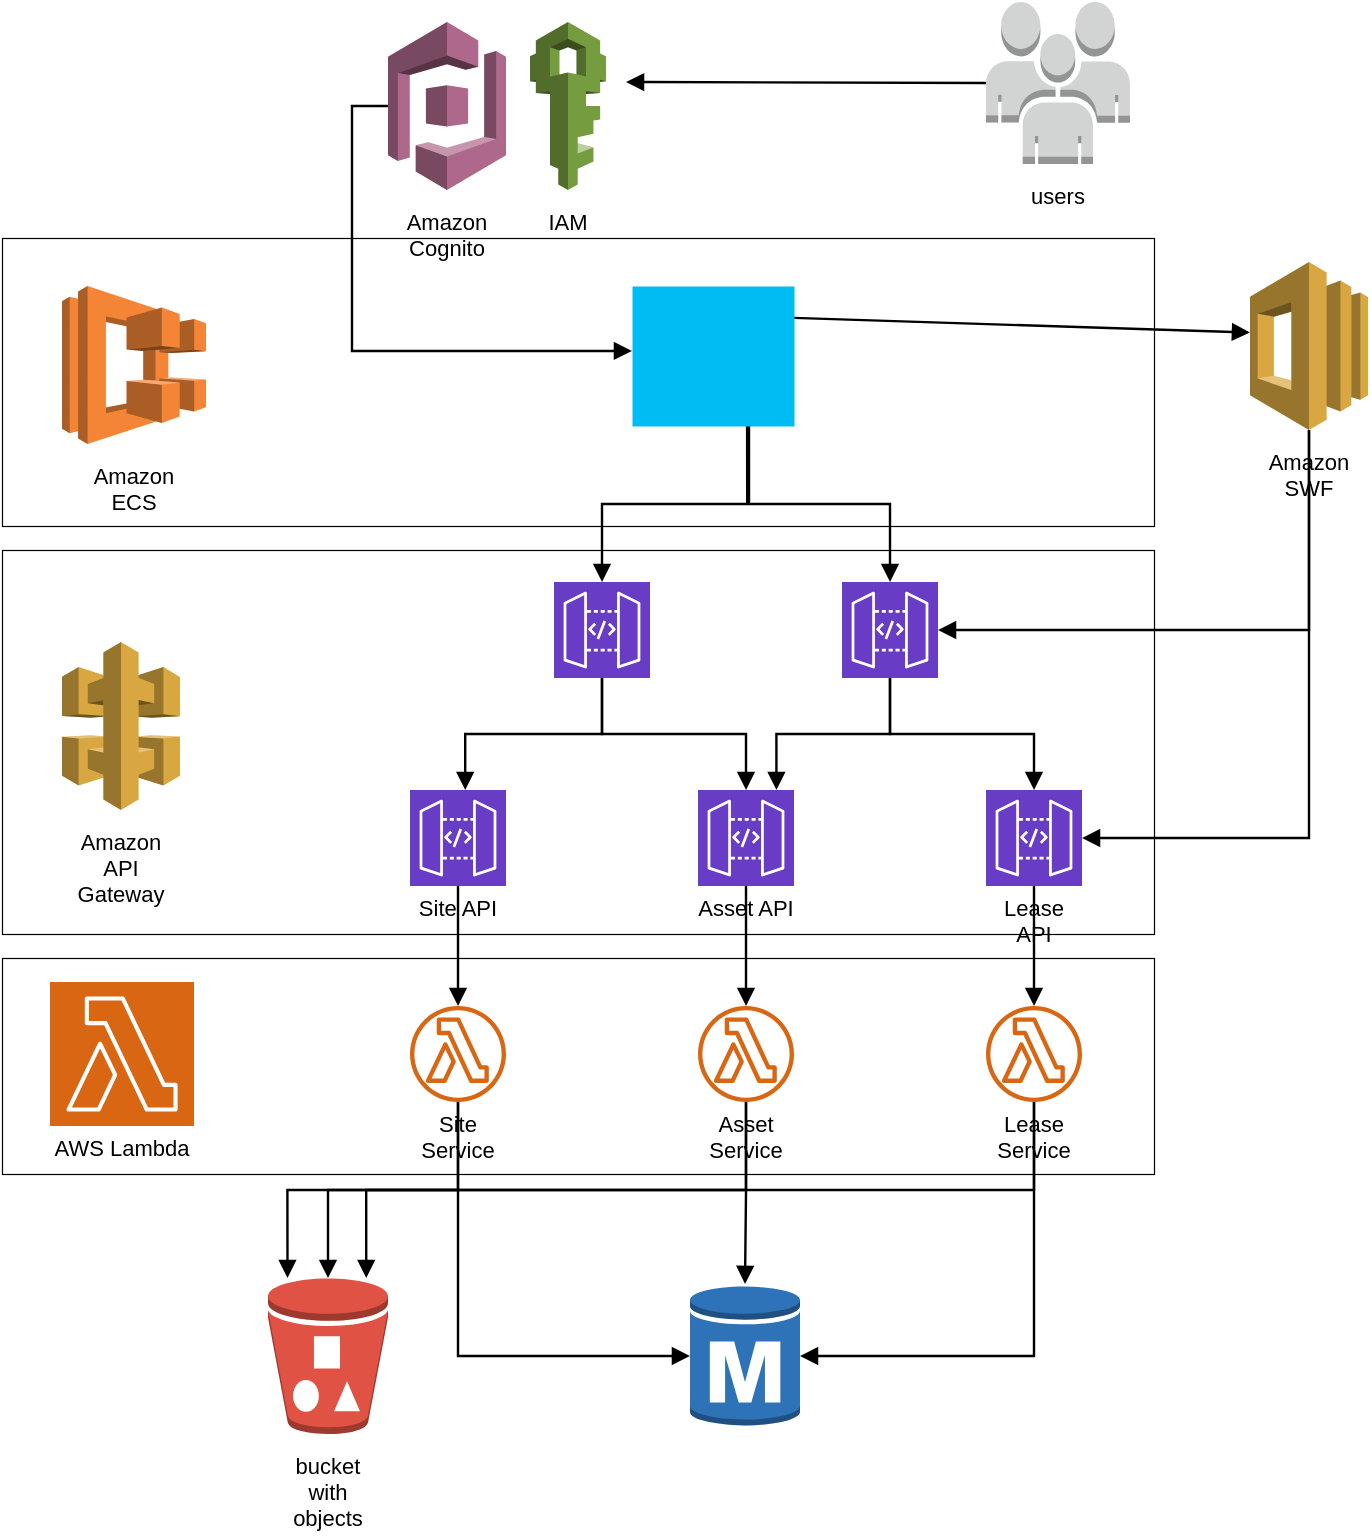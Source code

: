 <mxfile version="12.6.1" type="github"><diagram id="feYRD5byYo0tL7xXqBnJ" name="Page-1"><mxGraphModel dx="1361" dy="748" grid="1" gridSize="10" guides="1" tooltips="1" connect="1" arrows="1" fold="1" page="1" pageScale="1" pageWidth="827" pageHeight="1169" math="0" shadow="0"><root><mxCell id="0"/><mxCell id="1" parent="0"/><mxCell id="4ikhPjmQFLZL6pyKQRip-1" value="" style="html=1;whiteSpace=wrap;shape=mxgraph.aws3.rds_db_instance;labelPosition=center;verticalLabelPosition=bottom;align=center;verticalAlign=top;fontSize=11;spacing=5;strokeOpacity=100;fillColor=#2e73b8;strokeWidth=1.2;" vertex="1" parent="1"><mxGeometry x="416" y="703" width="55" height="72" as="geometry"/></mxCell><mxCell id="4ikhPjmQFLZL6pyKQRip-2" value="AWS Lambda" style="html=1;whiteSpace=wrap;shape=mxgraph.aws4.resourceIcon;resIcon=mxgraph.aws4.lambda;verticalLabelPosition=bottom;align=center;verticalAlign=top;strokeColor=#ffffff;fontSize=11;spacing=0;strokeOpacity=100;fillColor=#d86613;strokeWidth=1.2;" vertex="1" parent="1"><mxGeometry x="96" y="552" width="72" height="72" as="geometry"/></mxCell><mxCell id="4ikhPjmQFLZL6pyKQRip-3" value="Site Service" style="html=1;whiteSpace=wrap;shape=mxgraph.aws4.lambda_function;verticalLabelPosition=bottom;align=center;verticalAlign=top;strokeColor=none;fontSize=11;spacing=0;strokeOpacity=100;fillColor=#d86613;strokeWidth=1.2;" vertex="1" parent="1"><mxGeometry x="276" y="564" width="48" height="48" as="geometry"/></mxCell><mxCell id="4ikhPjmQFLZL6pyKQRip-4" value="Asset Service" style="html=1;whiteSpace=wrap;shape=mxgraph.aws4.lambda_function;verticalLabelPosition=bottom;align=center;verticalAlign=top;strokeColor=none;fontSize=11;spacing=0;strokeOpacity=100;fillColor=#d86613;strokeWidth=1.2;" vertex="1" parent="1"><mxGeometry x="420" y="564" width="48" height="48" as="geometry"/></mxCell><mxCell id="4ikhPjmQFLZL6pyKQRip-5" value="Lease Service" style="html=1;whiteSpace=wrap;shape=mxgraph.aws4.lambda_function;verticalLabelPosition=bottom;align=center;verticalAlign=top;strokeColor=none;fontSize=11;spacing=0;strokeOpacity=100;fillColor=#d86613;strokeWidth=1.2;" vertex="1" parent="1"><mxGeometry x="564" y="564" width="48" height="48" as="geometry"/></mxCell><mxCell id="4ikhPjmQFLZL6pyKQRip-6" value="Site API" style="html=1;whiteSpace=wrap;shape=mxgraph.aws4.resourceIcon;resIcon=mxgraph.aws4.api_gateway;labelPosition=center;verticalLabelPosition=bottom;align=center;verticalAlign=top;strokeColor=#ffffff;fontSize=11;spacing=0;strokeOpacity=100;fillColor=#693cc5;strokeWidth=1.2;" vertex="1" parent="1"><mxGeometry x="276" y="456" width="48" height="48" as="geometry"/></mxCell><mxCell id="4ikhPjmQFLZL6pyKQRip-7" value="Asset API" style="html=1;whiteSpace=wrap;shape=mxgraph.aws4.resourceIcon;resIcon=mxgraph.aws4.api_gateway;labelPosition=center;verticalLabelPosition=bottom;align=center;verticalAlign=top;strokeColor=#ffffff;fontSize=11;spacing=0;strokeOpacity=100;fillColor=#693cc5;strokeWidth=1.2;" vertex="1" parent="1"><mxGeometry x="420" y="456" width="48" height="48" as="geometry"/></mxCell><mxCell id="4ikhPjmQFLZL6pyKQRip-8" value="Lease API" style="html=1;whiteSpace=wrap;shape=mxgraph.aws4.resourceIcon;resIcon=mxgraph.aws4.api_gateway;labelPosition=center;verticalLabelPosition=bottom;align=center;verticalAlign=top;strokeColor=#ffffff;fontSize=11;spacing=0;strokeOpacity=100;fillColor=#693cc5;strokeWidth=1.2;" vertex="1" parent="1"><mxGeometry x="564" y="456" width="48" height="48" as="geometry"/></mxCell><mxCell id="4ikhPjmQFLZL6pyKQRip-9" value="Amazon ECS" style="html=1;whiteSpace=wrap;shape=mxgraph.aws3.ecs;labelPosition=center;verticalLabelPosition=bottom;align=center;verticalAlign=top;fontSize=11;spacing=5;strokeOpacity=100;fillColor=#f58536;strokeWidth=1.2;" vertex="1" parent="1"><mxGeometry x="102" y="204" width="72" height="79" as="geometry"/></mxCell><mxCell id="4ikhPjmQFLZL6pyKQRip-10" value="" style="html=1;jettySize=18;fontSize=11;strokeOpacity=100;strokeWidth=1.2;rounded=1;arcSize=0;edgeStyle=orthogonalEdgeStyle;startArrow=none;endArrow=block;endFill=1;exitX=0.5;exitY=1;exitPerimeter=1;entryX=7.723e-17;entryY=0.5;entryPerimeter=1;" edge="1" parent="1" source="4ikhPjmQFLZL6pyKQRip-3" target="4ikhPjmQFLZL6pyKQRip-1"><mxGeometry width="100" height="100" relative="1" as="geometry"/></mxCell><mxCell id="4ikhPjmQFLZL6pyKQRip-11" value="" style="html=1;jettySize=18;fontSize=11;strokeOpacity=100;strokeWidth=1.2;rounded=1;arcSize=0;edgeStyle=orthogonalEdgeStyle;startArrow=none;endArrow=block;endFill=1;exitX=0.5;exitY=1;exitPerimeter=1;entryX=0.5;entryY=0.0;entryPerimeter=1;" edge="1" parent="1" source="4ikhPjmQFLZL6pyKQRip-4" target="4ikhPjmQFLZL6pyKQRip-1"><mxGeometry width="100" height="100" relative="1" as="geometry"/></mxCell><mxCell id="4ikhPjmQFLZL6pyKQRip-12" value="" style="html=1;jettySize=18;fontSize=11;strokeOpacity=100;strokeWidth=1.2;rounded=1;arcSize=0;edgeStyle=orthogonalEdgeStyle;startArrow=none;endArrow=block;endFill=1;exitX=0.5;exitY=1;exitPerimeter=1;entryX=1.0;entryY=0.5;entryPerimeter=1;" edge="1" parent="1" source="4ikhPjmQFLZL6pyKQRip-5" target="4ikhPjmQFLZL6pyKQRip-1"><mxGeometry width="100" height="100" relative="1" as="geometry"/></mxCell><mxCell id="4ikhPjmQFLZL6pyKQRip-13" value="" style="html=1;jettySize=18;fontSize=11;strokeOpacity=100;strokeWidth=1.2;rounded=1;arcSize=0;edgeStyle=orthogonalEdgeStyle;startArrow=none;endArrow=block;endFill=1;exitX=0.5;exitY=1;exitPerimeter=1;entryX=0.5;entryY=0;entryPerimeter=1;" edge="1" parent="1" source="4ikhPjmQFLZL6pyKQRip-8" target="4ikhPjmQFLZL6pyKQRip-5"><mxGeometry width="100" height="100" relative="1" as="geometry"/></mxCell><mxCell id="4ikhPjmQFLZL6pyKQRip-14" value="" style="html=1;jettySize=18;fontSize=11;strokeOpacity=100;strokeWidth=1.2;rounded=1;arcSize=0;edgeStyle=orthogonalEdgeStyle;startArrow=none;endArrow=block;endFill=1;exitX=0.5;exitY=1;exitPerimeter=1;entryX=0.5;entryY=0;entryPerimeter=1;" edge="1" parent="1" source="4ikhPjmQFLZL6pyKQRip-7" target="4ikhPjmQFLZL6pyKQRip-4"><mxGeometry width="100" height="100" relative="1" as="geometry"/></mxCell><mxCell id="4ikhPjmQFLZL6pyKQRip-15" value="" style="html=1;jettySize=18;fontSize=11;strokeOpacity=100;strokeWidth=1.2;rounded=1;arcSize=0;edgeStyle=orthogonalEdgeStyle;startArrow=none;endArrow=block;endFill=1;exitX=0.5;exitY=1;exitPerimeter=1;entryX=0.5;entryY=0;entryPerimeter=1;" edge="1" parent="1" source="4ikhPjmQFLZL6pyKQRip-6" target="4ikhPjmQFLZL6pyKQRip-3"><mxGeometry width="100" height="100" relative="1" as="geometry"/></mxCell><mxCell id="4ikhPjmQFLZL6pyKQRip-16" value="" style="html=1;whiteSpace=wrap;shape=mxgraph.aws4.resourceIcon;resIcon=mxgraph.aws4.api_gateway;labelPosition=center;verticalLabelPosition=bottom;align=center;verticalAlign=top;strokeColor=#ffffff;fontSize=11;spacing=0;strokeOpacity=100;fillColor=#693cc5;strokeWidth=1.2;" vertex="1" parent="1"><mxGeometry x="348" y="352" width="48" height="48" as="geometry"/></mxCell><mxCell id="4ikhPjmQFLZL6pyKQRip-17" value="" style="html=1;whiteSpace=wrap;shape=mxgraph.aws4.resourceIcon;resIcon=mxgraph.aws4.api_gateway;labelPosition=center;verticalLabelPosition=bottom;align=center;verticalAlign=top;strokeColor=#ffffff;fontSize=11;spacing=0;strokeOpacity=100;fillColor=#693cc5;strokeWidth=1.2;" vertex="1" parent="1"><mxGeometry x="492" y="352" width="48" height="48" as="geometry"/></mxCell><mxCell id="4ikhPjmQFLZL6pyKQRip-18" value="" style="html=1;jettySize=18;fontSize=11;strokeOpacity=100;strokeWidth=1.2;rounded=1;arcSize=0;edgeStyle=orthogonalEdgeStyle;startArrow=none;endArrow=block;endFill=1;exitX=0.5;exitY=1;exitPerimeter=1;entryX=0.575;entryY=0;entryPerimeter=1;" edge="1" parent="1" source="4ikhPjmQFLZL6pyKQRip-16" target="4ikhPjmQFLZL6pyKQRip-6"><mxGeometry width="100" height="100" relative="1" as="geometry"/></mxCell><mxCell id="4ikhPjmQFLZL6pyKQRip-19" value="" style="html=1;jettySize=18;fontSize=11;strokeOpacity=100;strokeWidth=1.2;rounded=1;arcSize=0;edgeStyle=orthogonalEdgeStyle;startArrow=none;endArrow=block;endFill=1;exitX=0.5;exitY=1;exitPerimeter=1;entryX=0.5;entryY=0;entryPerimeter=1;" edge="1" parent="1" source="4ikhPjmQFLZL6pyKQRip-16" target="4ikhPjmQFLZL6pyKQRip-7"><mxGeometry width="100" height="100" relative="1" as="geometry"/></mxCell><mxCell id="4ikhPjmQFLZL6pyKQRip-20" value="" style="html=1;jettySize=18;fontSize=11;strokeOpacity=100;strokeWidth=1.2;rounded=1;arcSize=0;edgeStyle=orthogonalEdgeStyle;startArrow=none;endArrow=block;endFill=1;exitX=0.5;exitY=1;exitPerimeter=1;entryX=0.817;entryY=0;entryPerimeter=1;" edge="1" parent="1" source="4ikhPjmQFLZL6pyKQRip-17" target="4ikhPjmQFLZL6pyKQRip-7"><mxGeometry width="100" height="100" relative="1" as="geometry"/></mxCell><mxCell id="4ikhPjmQFLZL6pyKQRip-21" value="" style="html=1;jettySize=18;fontSize=11;strokeOpacity=100;strokeWidth=1.2;rounded=1;arcSize=0;edgeStyle=orthogonalEdgeStyle;startArrow=none;endArrow=block;endFill=1;exitX=0.5;exitY=1;exitPerimeter=1;entryX=0.5;entryY=0;entryPerimeter=1;" edge="1" parent="1" source="4ikhPjmQFLZL6pyKQRip-17" target="4ikhPjmQFLZL6pyKQRip-8"><mxGeometry width="100" height="100" relative="1" as="geometry"/></mxCell><mxCell id="4ikhPjmQFLZL6pyKQRip-22" value="" style="html=1;whiteSpace=wrap;fillColor=none;container=1;fontSize=11;spacing=0;strokeOpacity=100;fillOpacity=0;strokeWidth=0.6;" vertex="1" parent="1"><mxGeometry x="72" y="540" width="576" height="108" as="geometry"/></mxCell><mxCell id="4ikhPjmQFLZL6pyKQRip-23" value="" style="html=1;whiteSpace=wrap;fillColor=none;container=1;fontSize=11;spacing=0;strokeOpacity=100;fillOpacity=0;strokeWidth=0.6;" vertex="1" parent="1"><mxGeometry x="72" y="336" width="576" height="192" as="geometry"/></mxCell><mxCell id="4ikhPjmQFLZL6pyKQRip-24" value="Amazon API Gateway" style="html=1;whiteSpace=wrap;shape=mxgraph.aws3.api_gateway;labelPosition=center;verticalLabelPosition=bottom;align=center;verticalAlign=top;fontSize=11;spacing=5;strokeOpacity=100;fillColor=#d9a741;strokeWidth=1.2;" vertex="1" parent="1"><mxGeometry x="102" y="382" width="59" height="84" as="geometry"/></mxCell><mxCell id="4ikhPjmQFLZL6pyKQRip-25" value="" style="html=1;whiteSpace=wrap;fillColor=none;container=1;fontSize=11;spacing=0;strokeOpacity=100;fillOpacity=0;strokeWidth=0.6;" vertex="1" parent="1"><mxGeometry x="72" y="180" width="576" height="144" as="geometry"/></mxCell><mxCell id="4ikhPjmQFLZL6pyKQRip-26" value="" style="html=1;jettySize=18;fontSize=11;strokeOpacity=100;strokeWidth=1.2;rounded=1;arcSize=0;edgeStyle=orthogonalEdgeStyle;startArrow=none;endArrow=block;endFill=1;exitX=0.708;exitY=0.994;exitPerimeter=1;entryX=0.5;entryY=0;entryPerimeter=1;" edge="1" parent="1" source="4ikhPjmQFLZL6pyKQRip-36" target="4ikhPjmQFLZL6pyKQRip-16"><mxGeometry width="100" height="100" relative="1" as="geometry"/></mxCell><mxCell id="4ikhPjmQFLZL6pyKQRip-27" value="" style="html=1;jettySize=18;fontSize=11;strokeOpacity=100;strokeWidth=1.2;rounded=1;arcSize=0;edgeStyle=orthogonalEdgeStyle;startArrow=none;endArrow=block;endFill=1;exitX=0.72;exitY=0.995;exitPerimeter=1;entryX=0.5;entryY=0;entryPerimeter=1;" edge="1" parent="1" source="4ikhPjmQFLZL6pyKQRip-36" target="4ikhPjmQFLZL6pyKQRip-17"><mxGeometry width="100" height="100" relative="1" as="geometry"/></mxCell><mxCell id="4ikhPjmQFLZL6pyKQRip-28" value="Amazon Cognito" style="html=1;whiteSpace=wrap;shape=mxgraph.aws3.cognito;labelPosition=center;verticalLabelPosition=bottom;align=center;verticalAlign=top;fontSize=11;spacing=5;strokeOpacity=100;fillColor=#ad688b;strokeWidth=1.2;" vertex="1" parent="1"><mxGeometry x="265" y="72" width="59" height="84" as="geometry"/></mxCell><mxCell id="4ikhPjmQFLZL6pyKQRip-29" value="IAM" style="html=1;whiteSpace=wrap;shape=mxgraph.aws3.iam;labelPosition=center;verticalLabelPosition=bottom;align=center;verticalAlign=top;fontSize=11;spacing=5;strokeOpacity=100;fillColor=#759c3e;strokeWidth=1.2;" vertex="1" parent="1"><mxGeometry x="336" y="72" width="38" height="84" as="geometry"/></mxCell><mxCell id="4ikhPjmQFLZL6pyKQRip-30" value="users" style="html=1;whiteSpace=wrap;shape=mxgraph.aws3.users;labelPosition=center;verticalLabelPosition=bottom;align=center;verticalAlign=top;fontSize=11;spacing=5;strokeOpacity=100;fillColor=#d2d3d3;strokeWidth=1.2;" vertex="1" parent="1"><mxGeometry x="564" y="62" width="72" height="81" as="geometry"/></mxCell><mxCell id="4ikhPjmQFLZL6pyKQRip-31" value="" style="html=1;jettySize=18;fontSize=11;strokeOpacity=100;strokeWidth=1.2;rounded=1;arcSize=0;edgeStyle=orthogonalEdgeStyle;startArrow=none;endArrow=block;endFill=1;exitX=-5.921e-17;exitY=0.5;exitPerimeter=1;" edge="1" parent="1" source="4ikhPjmQFLZL6pyKQRip-30"><mxGeometry width="100" height="100" relative="1" as="geometry"><mxPoint x="384" y="102" as="targetPoint"/></mxGeometry></mxCell><mxCell id="4ikhPjmQFLZL6pyKQRip-32" value="Amazon SWF" style="html=1;whiteSpace=wrap;shape=mxgraph.aws3.swf;labelPosition=center;verticalLabelPosition=bottom;align=center;verticalAlign=top;fontSize=11;spacing=5;strokeOpacity=100;fillColor=#d9a741;strokeWidth=1.2;" vertex="1" parent="1"><mxGeometry x="696" y="192" width="59" height="84" as="geometry"/></mxCell><mxCell id="4ikhPjmQFLZL6pyKQRip-33" value="" style="html=1;jettySize=18;fontSize=11;strokeOpacity=100;strokeWidth=1.2;rounded=1;arcSize=0;startArrow=none;endArrow=block;endFill=1;exitX=0.807;exitY=0.333;exitPerimeter=1;entryX=0;entryY=0.42;entryPerimeter=1;" edge="1" parent="1" source="4ikhPjmQFLZL6pyKQRip-36" target="4ikhPjmQFLZL6pyKQRip-32"><mxGeometry width="100" height="100" relative="1" as="geometry"/></mxCell><mxCell id="4ikhPjmQFLZL6pyKQRip-34" value="" style="html=1;jettySize=18;fontSize=11;strokeOpacity=100;strokeWidth=1.2;rounded=1;arcSize=0;edgeStyle=orthogonalEdgeStyle;startArrow=none;endArrow=block;endFill=1;exitX=0.5;exitY=0.857;exitPerimeter=1;entryX=1;entryY=0.5;entryPerimeter=1;" edge="1" parent="1" source="4ikhPjmQFLZL6pyKQRip-32" target="4ikhPjmQFLZL6pyKQRip-17"><mxGeometry width="100" height="100" relative="1" as="geometry"/></mxCell><mxCell id="4ikhPjmQFLZL6pyKQRip-35" value="" style="html=1;jettySize=18;fontSize=11;strokeOpacity=100;strokeWidth=1.2;rounded=1;arcSize=0;edgeStyle=orthogonalEdgeStyle;startArrow=none;endArrow=block;endFill=1;exitX=0.5;exitY=0.857;exitPerimeter=1;entryX=1;entryY=0.5;entryPerimeter=1;" edge="1" parent="1" source="4ikhPjmQFLZL6pyKQRip-32" target="4ikhPjmQFLZL6pyKQRip-8"><mxGeometry width="100" height="100" relative="1" as="geometry"/></mxCell><mxCell id="4ikhPjmQFLZL6pyKQRip-36" value="" style="html=1;whiteSpace=wrap;fontSize=11;spacing=0;strokeColor=none;strokeOpacity=100;fillOpacity=100;fillColor=#00bcf2;strokeWidth=0;" vertex="1" parent="1"><mxGeometry x="387" y="204" width="81" height="70" as="geometry"/></mxCell><mxCell id="4ikhPjmQFLZL6pyKQRip-37" value="" style="html=1;jettySize=18;fontSize=11;strokeOpacity=100;strokeWidth=1.2;rounded=1;arcSize=0;edgeStyle=orthogonalEdgeStyle;startArrow=none;endArrow=block;endFill=1;exitX=7.177e-17;exitY=0.5;exitPerimeter=1;entryX=0.0;entryY=0.464;entryPerimeter=1;" edge="1" parent="1" source="4ikhPjmQFLZL6pyKQRip-28" target="4ikhPjmQFLZL6pyKQRip-36"><mxGeometry width="100" height="100" relative="1" as="geometry"/></mxCell><mxCell id="4ikhPjmQFLZL6pyKQRip-38" value="bucket with objects" style="html=1;whiteSpace=wrap;shape=mxgraph.aws3.bucket_with_objects;labelPosition=center;verticalLabelPosition=bottom;align=center;verticalAlign=top;fontSize=11;spacing=5;strokeOpacity=100;fillColor=#e05243;strokeWidth=1.2;" vertex="1" parent="1"><mxGeometry x="205" y="700" width="60" height="78" as="geometry"/></mxCell><mxCell id="4ikhPjmQFLZL6pyKQRip-39" value="" style="html=1;jettySize=18;fontSize=11;strokeOpacity=100;strokeWidth=1.2;rounded=1;arcSize=0;edgeStyle=orthogonalEdgeStyle;startArrow=none;endArrow=block;endFill=1;exitX=0.5;exitY=1;exitPerimeter=1;entryX=0.5;entryY=-1.093e-16;entryPerimeter=1;" edge="1" parent="1" source="4ikhPjmQFLZL6pyKQRip-3" target="4ikhPjmQFLZL6pyKQRip-38"><mxGeometry width="100" height="100" relative="1" as="geometry"/></mxCell><mxCell id="4ikhPjmQFLZL6pyKQRip-40" value="" style="html=1;jettySize=18;fontSize=11;strokeOpacity=100;strokeWidth=1.2;rounded=1;arcSize=0;edgeStyle=orthogonalEdgeStyle;startArrow=none;endArrow=block;endFill=1;exitX=0.5;exitY=1;exitPerimeter=1;entryX=0.178;entryY=0.023;entryPerimeter=1;" edge="1" parent="1" source="4ikhPjmQFLZL6pyKQRip-4" target="4ikhPjmQFLZL6pyKQRip-38"><mxGeometry width="100" height="100" relative="1" as="geometry"/></mxCell><mxCell id="4ikhPjmQFLZL6pyKQRip-41" value="" style="html=1;jettySize=18;fontSize=11;strokeOpacity=100;strokeWidth=1.2;rounded=1;arcSize=0;edgeStyle=orthogonalEdgeStyle;startArrow=none;endArrow=block;endFill=1;exitX=0.5;exitY=1;exitPerimeter=1;entryX=0.806;entryY=0.02;entryPerimeter=1;" edge="1" parent="1" source="4ikhPjmQFLZL6pyKQRip-5" target="4ikhPjmQFLZL6pyKQRip-38"><mxGeometry width="100" height="100" relative="1" as="geometry"/></mxCell></root></mxGraphModel></diagram></mxfile>